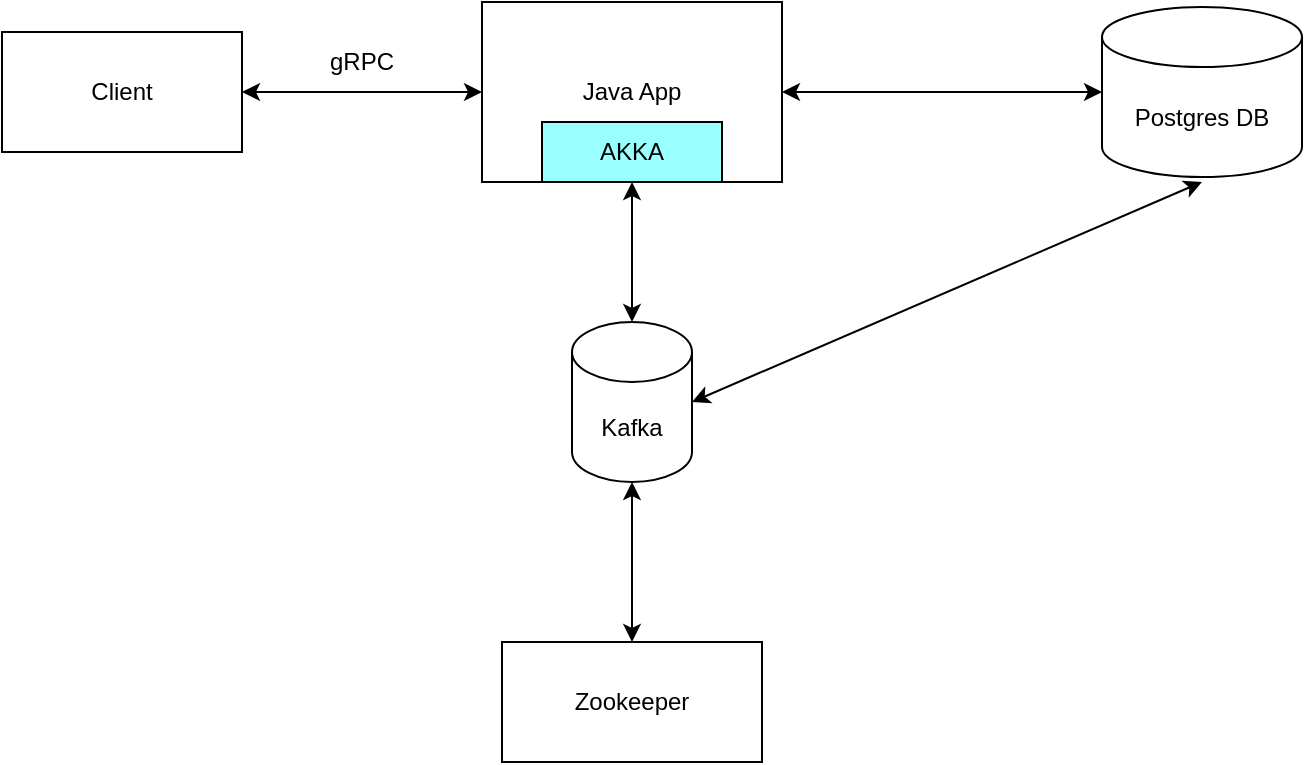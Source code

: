 <mxfile version="21.2.9" type="github">
  <diagram name="Page-1" id="526TDLz61kS1ts3_JN78">
    <mxGraphModel dx="1194" dy="470" grid="1" gridSize="10" guides="1" tooltips="1" connect="1" arrows="1" fold="1" page="1" pageScale="1" pageWidth="850" pageHeight="1100" math="0" shadow="0">
      <root>
        <mxCell id="0" />
        <mxCell id="1" parent="0" />
        <mxCell id="u5Gszo_vqLzepDqTOUiE-3" value="Kafka" style="shape=cylinder3;whiteSpace=wrap;html=1;boundedLbl=1;backgroundOutline=1;size=15;" parent="1" vertex="1">
          <mxGeometry x="425" y="200" width="60" height="80" as="geometry" />
        </mxCell>
        <mxCell id="u5Gszo_vqLzepDqTOUiE-6" value="Zookeeper" style="rounded=0;whiteSpace=wrap;html=1;" parent="1" vertex="1">
          <mxGeometry x="390" y="360" width="130" height="60" as="geometry" />
        </mxCell>
        <mxCell id="u5Gszo_vqLzepDqTOUiE-7" value="" style="endArrow=classic;startArrow=classic;html=1;rounded=0;entryX=0.5;entryY=0;entryDx=0;entryDy=0;exitX=0.5;exitY=1;exitDx=0;exitDy=0;exitPerimeter=0;" parent="1" source="u5Gszo_vqLzepDqTOUiE-3" target="u5Gszo_vqLzepDqTOUiE-6" edge="1">
          <mxGeometry width="50" height="50" relative="1" as="geometry">
            <mxPoint x="450" y="290" as="sourcePoint" />
            <mxPoint x="440" y="260" as="targetPoint" />
          </mxGeometry>
        </mxCell>
        <mxCell id="u5Gszo_vqLzepDqTOUiE-9" value="Java App" style="rounded=0;whiteSpace=wrap;html=1;" parent="1" vertex="1">
          <mxGeometry x="380" y="40" width="150" height="90" as="geometry" />
        </mxCell>
        <mxCell id="u5Gszo_vqLzepDqTOUiE-10" value="" style="endArrow=classic;startArrow=classic;html=1;rounded=0;entryX=0.5;entryY=1;entryDx=0;entryDy=0;exitX=0.5;exitY=0;exitDx=0;exitDy=0;exitPerimeter=0;" parent="1" source="u5Gszo_vqLzepDqTOUiE-3" target="u5Gszo_vqLzepDqTOUiE-9" edge="1">
          <mxGeometry width="50" height="50" relative="1" as="geometry">
            <mxPoint x="400" y="260" as="sourcePoint" />
            <mxPoint x="450" y="210" as="targetPoint" />
          </mxGeometry>
        </mxCell>
        <mxCell id="u5Gszo_vqLzepDqTOUiE-12" value="" style="endArrow=classic;startArrow=classic;html=1;rounded=0;entryX=0;entryY=0.5;entryDx=0;entryDy=0;exitX=1;exitY=0.5;exitDx=0;exitDy=0;" parent="1" source="u5Gszo_vqLzepDqTOUiE-13" target="u5Gszo_vqLzepDqTOUiE-9" edge="1">
          <mxGeometry width="50" height="50" relative="1" as="geometry">
            <mxPoint x="260" y="100" as="sourcePoint" />
            <mxPoint x="310" y="50" as="targetPoint" />
          </mxGeometry>
        </mxCell>
        <mxCell id="u5Gszo_vqLzepDqTOUiE-13" value="Client" style="rounded=0;whiteSpace=wrap;html=1;" parent="1" vertex="1">
          <mxGeometry x="140" y="55" width="120" height="60" as="geometry" />
        </mxCell>
        <mxCell id="u5Gszo_vqLzepDqTOUiE-14" value="gRPC" style="text;html=1;strokeColor=none;fillColor=none;align=center;verticalAlign=middle;whiteSpace=wrap;rounded=0;" parent="1" vertex="1">
          <mxGeometry x="290" y="55" width="60" height="30" as="geometry" />
        </mxCell>
        <mxCell id="u5Gszo_vqLzepDqTOUiE-15" value="AKKA" style="rounded=0;whiteSpace=wrap;html=1;fillColor=#99FFFF;" parent="1" vertex="1">
          <mxGeometry x="410" y="100" width="90" height="30" as="geometry" />
        </mxCell>
        <mxCell id="nAvYY97Cs06HByPj1qJ6-1" value="Postgres DB" style="shape=cylinder3;whiteSpace=wrap;html=1;boundedLbl=1;backgroundOutline=1;size=15;" vertex="1" parent="1">
          <mxGeometry x="690" y="42.5" width="100" height="85" as="geometry" />
        </mxCell>
        <mxCell id="nAvYY97Cs06HByPj1qJ6-2" value="" style="endArrow=classic;startArrow=classic;html=1;rounded=0;entryX=1;entryY=0.5;entryDx=0;entryDy=0;exitX=0;exitY=0.5;exitDx=0;exitDy=0;exitPerimeter=0;" edge="1" parent="1" source="nAvYY97Cs06HByPj1qJ6-1" target="u5Gszo_vqLzepDqTOUiE-9">
          <mxGeometry width="50" height="50" relative="1" as="geometry">
            <mxPoint x="400" y="230" as="sourcePoint" />
            <mxPoint x="450" y="180" as="targetPoint" />
          </mxGeometry>
        </mxCell>
        <mxCell id="nAvYY97Cs06HByPj1qJ6-6" value="" style="endArrow=classic;startArrow=classic;html=1;rounded=0;exitX=1;exitY=0.5;exitDx=0;exitDy=0;exitPerimeter=0;" edge="1" parent="1" source="u5Gszo_vqLzepDqTOUiE-3">
          <mxGeometry width="50" height="50" relative="1" as="geometry">
            <mxPoint x="400" y="220" as="sourcePoint" />
            <mxPoint x="740" y="130" as="targetPoint" />
          </mxGeometry>
        </mxCell>
      </root>
    </mxGraphModel>
  </diagram>
</mxfile>
